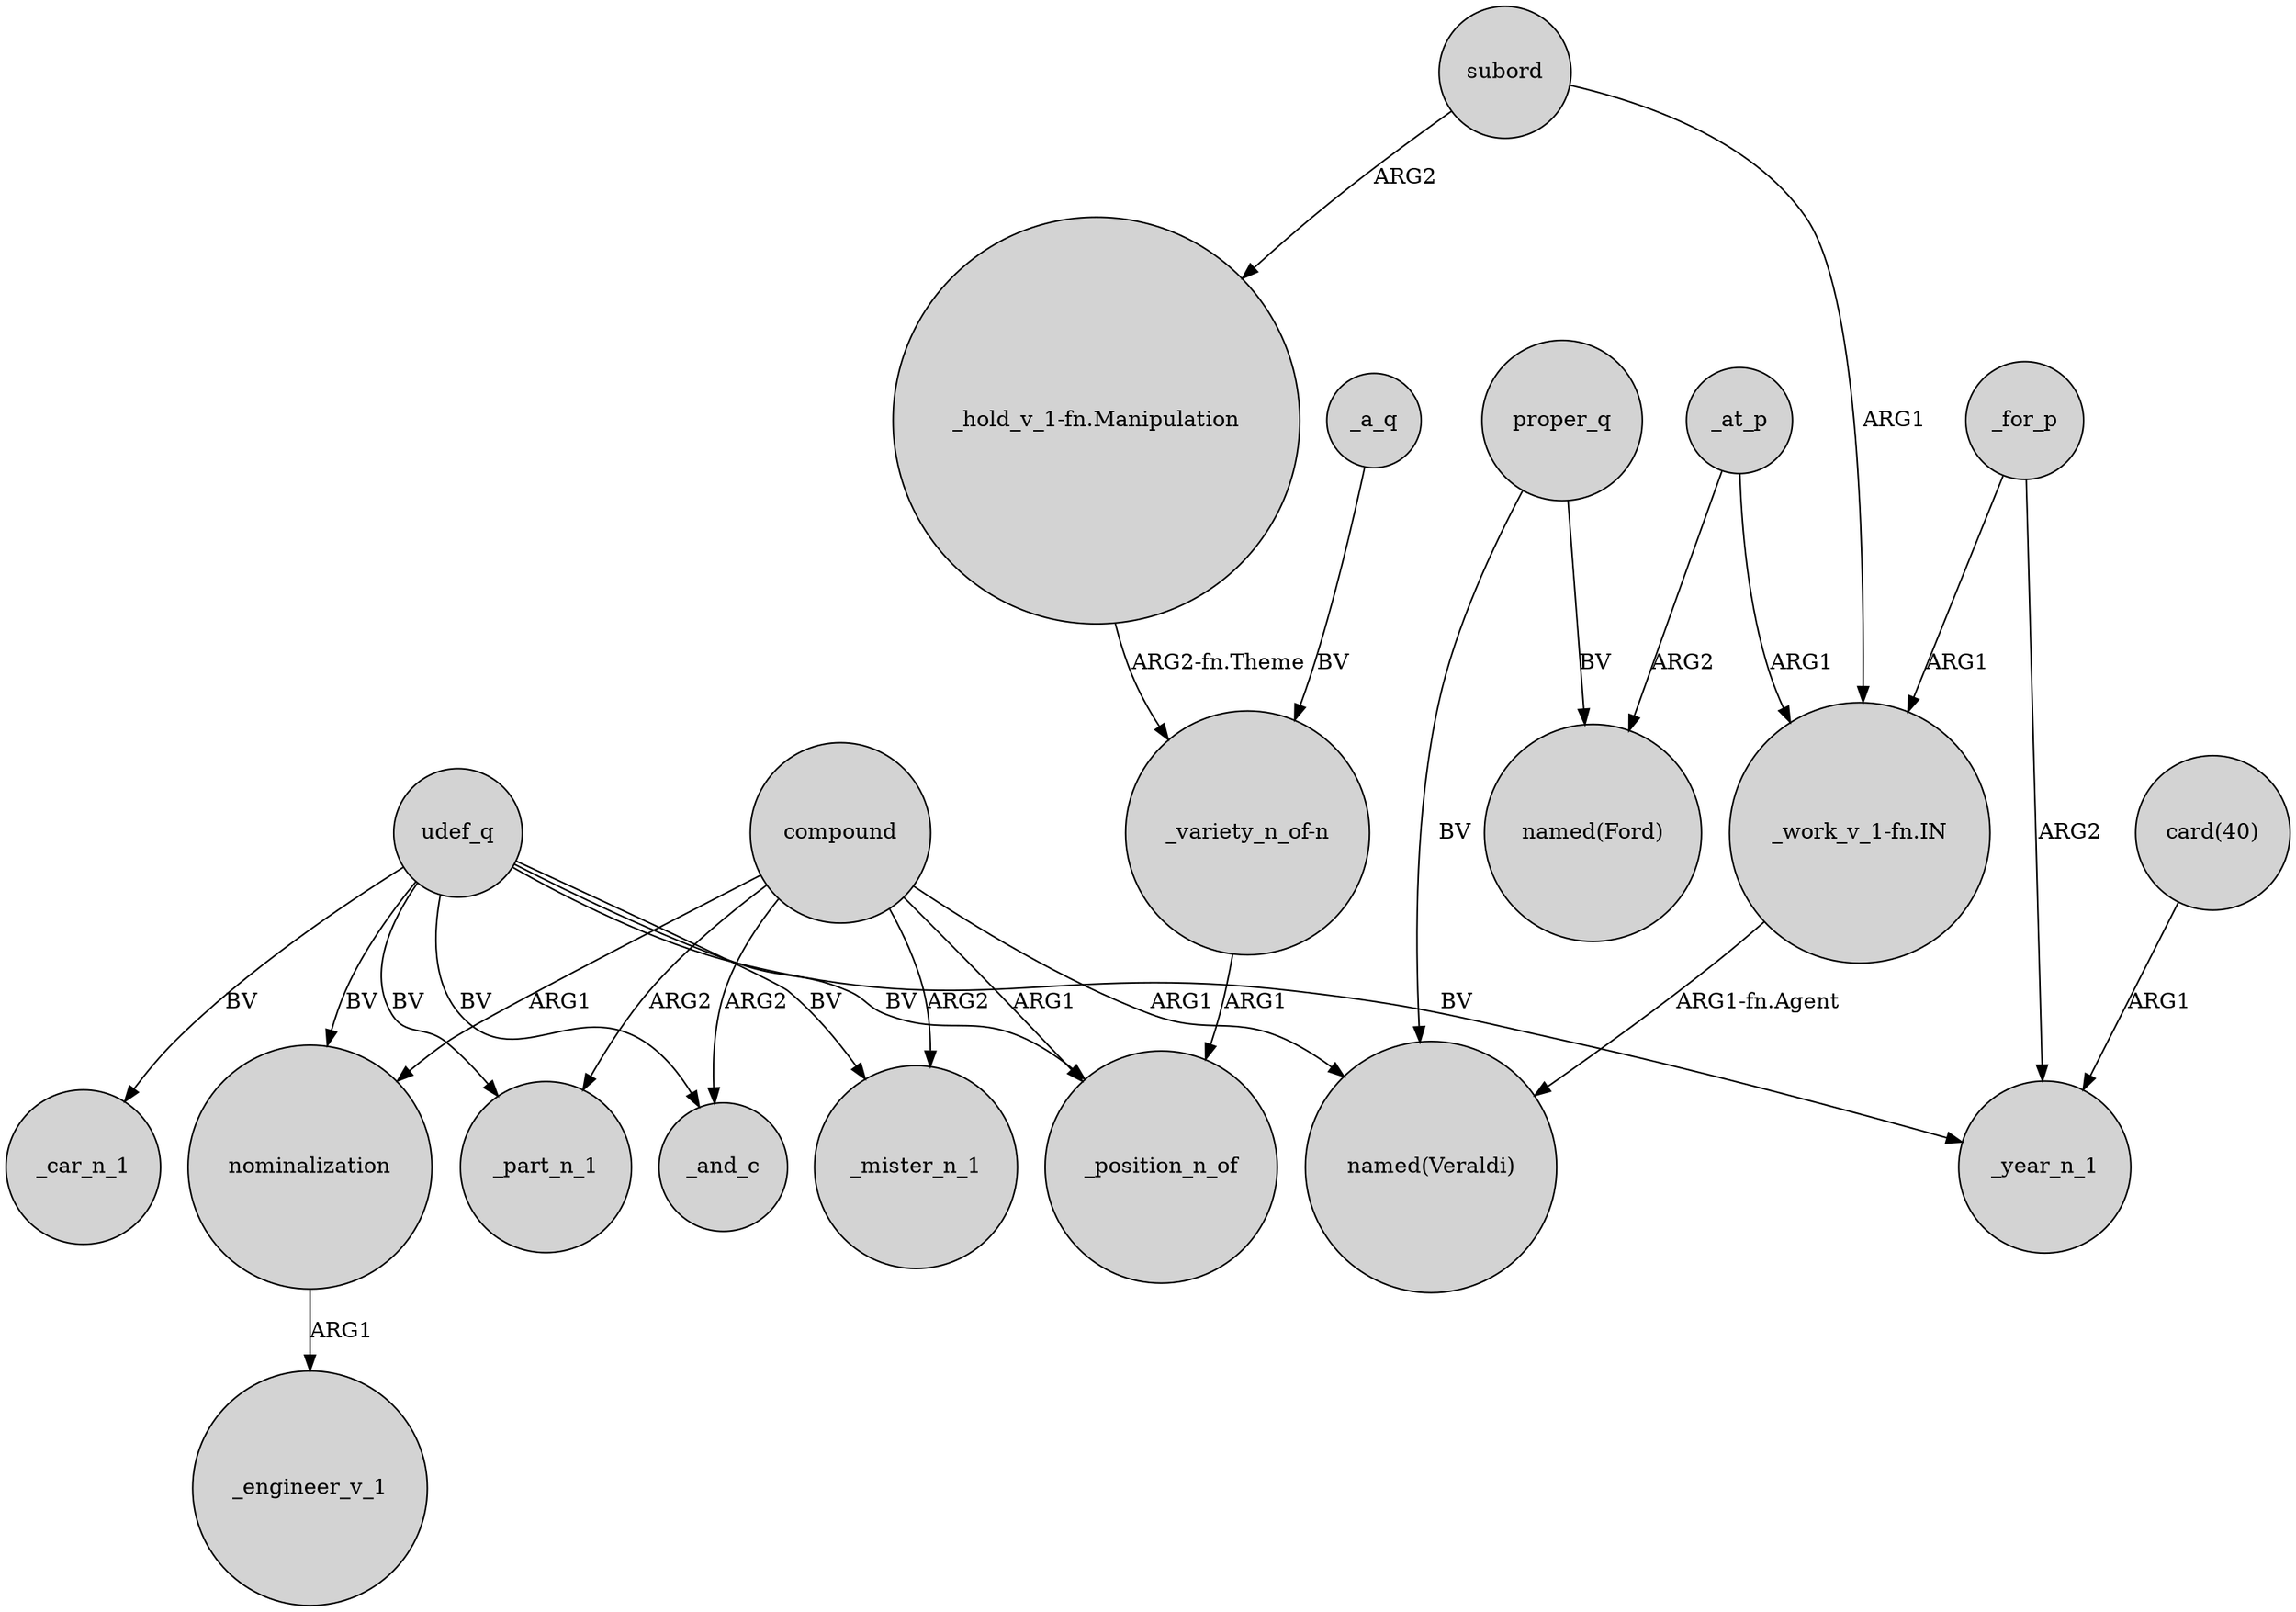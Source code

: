 digraph {
	node [shape=circle style=filled]
	nominalization -> _engineer_v_1 [label=ARG1]
	_for_p -> _year_n_1 [label=ARG2]
	"card(40)" -> _year_n_1 [label=ARG1]
	compound -> _mister_n_1 [label=ARG2]
	"_hold_v_1-fn.Manipulation" -> "_variety_n_of-n" [label="ARG2-fn.Theme"]
	udef_q -> _mister_n_1 [label=BV]
	"_work_v_1-fn.IN" -> "named(Veraldi)" [label="ARG1-fn.Agent"]
	_at_p -> "_work_v_1-fn.IN" [label=ARG1]
	subord -> "_hold_v_1-fn.Manipulation" [label=ARG2]
	_a_q -> "_variety_n_of-n" [label=BV]
	"_variety_n_of-n" -> _position_n_of [label=ARG1]
	compound -> _and_c [label=ARG2]
	proper_q -> "named(Veraldi)" [label=BV]
	subord -> "_work_v_1-fn.IN" [label=ARG1]
	compound -> _part_n_1 [label=ARG2]
	compound -> _position_n_of [label=ARG1]
	_for_p -> "_work_v_1-fn.IN" [label=ARG1]
	compound -> "named(Veraldi)" [label=ARG1]
	proper_q -> "named(Ford)" [label=BV]
	_at_p -> "named(Ford)" [label=ARG2]
	udef_q -> nominalization [label=BV]
	udef_q -> _part_n_1 [label=BV]
	udef_q -> _car_n_1 [label=BV]
	udef_q -> _year_n_1 [label=BV]
	udef_q -> _position_n_of [label=BV]
	udef_q -> _and_c [label=BV]
	compound -> nominalization [label=ARG1]
}
